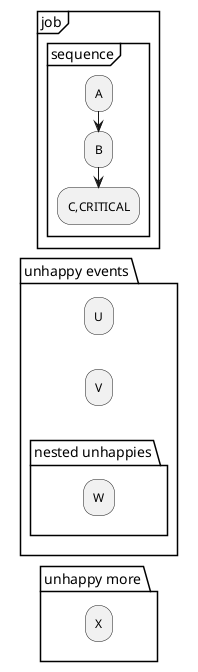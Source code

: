 @startuml 
partition "job" {
  group "sequence"
    :A;
    :B;
    :C,CRITICAL;
    detach
  end group
}
package "unhappy events" {
  :U;
  kill
  :V;
  kill
  package "nested unhappies" {
    :W;
    kill
  }
}
package "unhappy more" {
  :X;
  kill
}
@enduml
